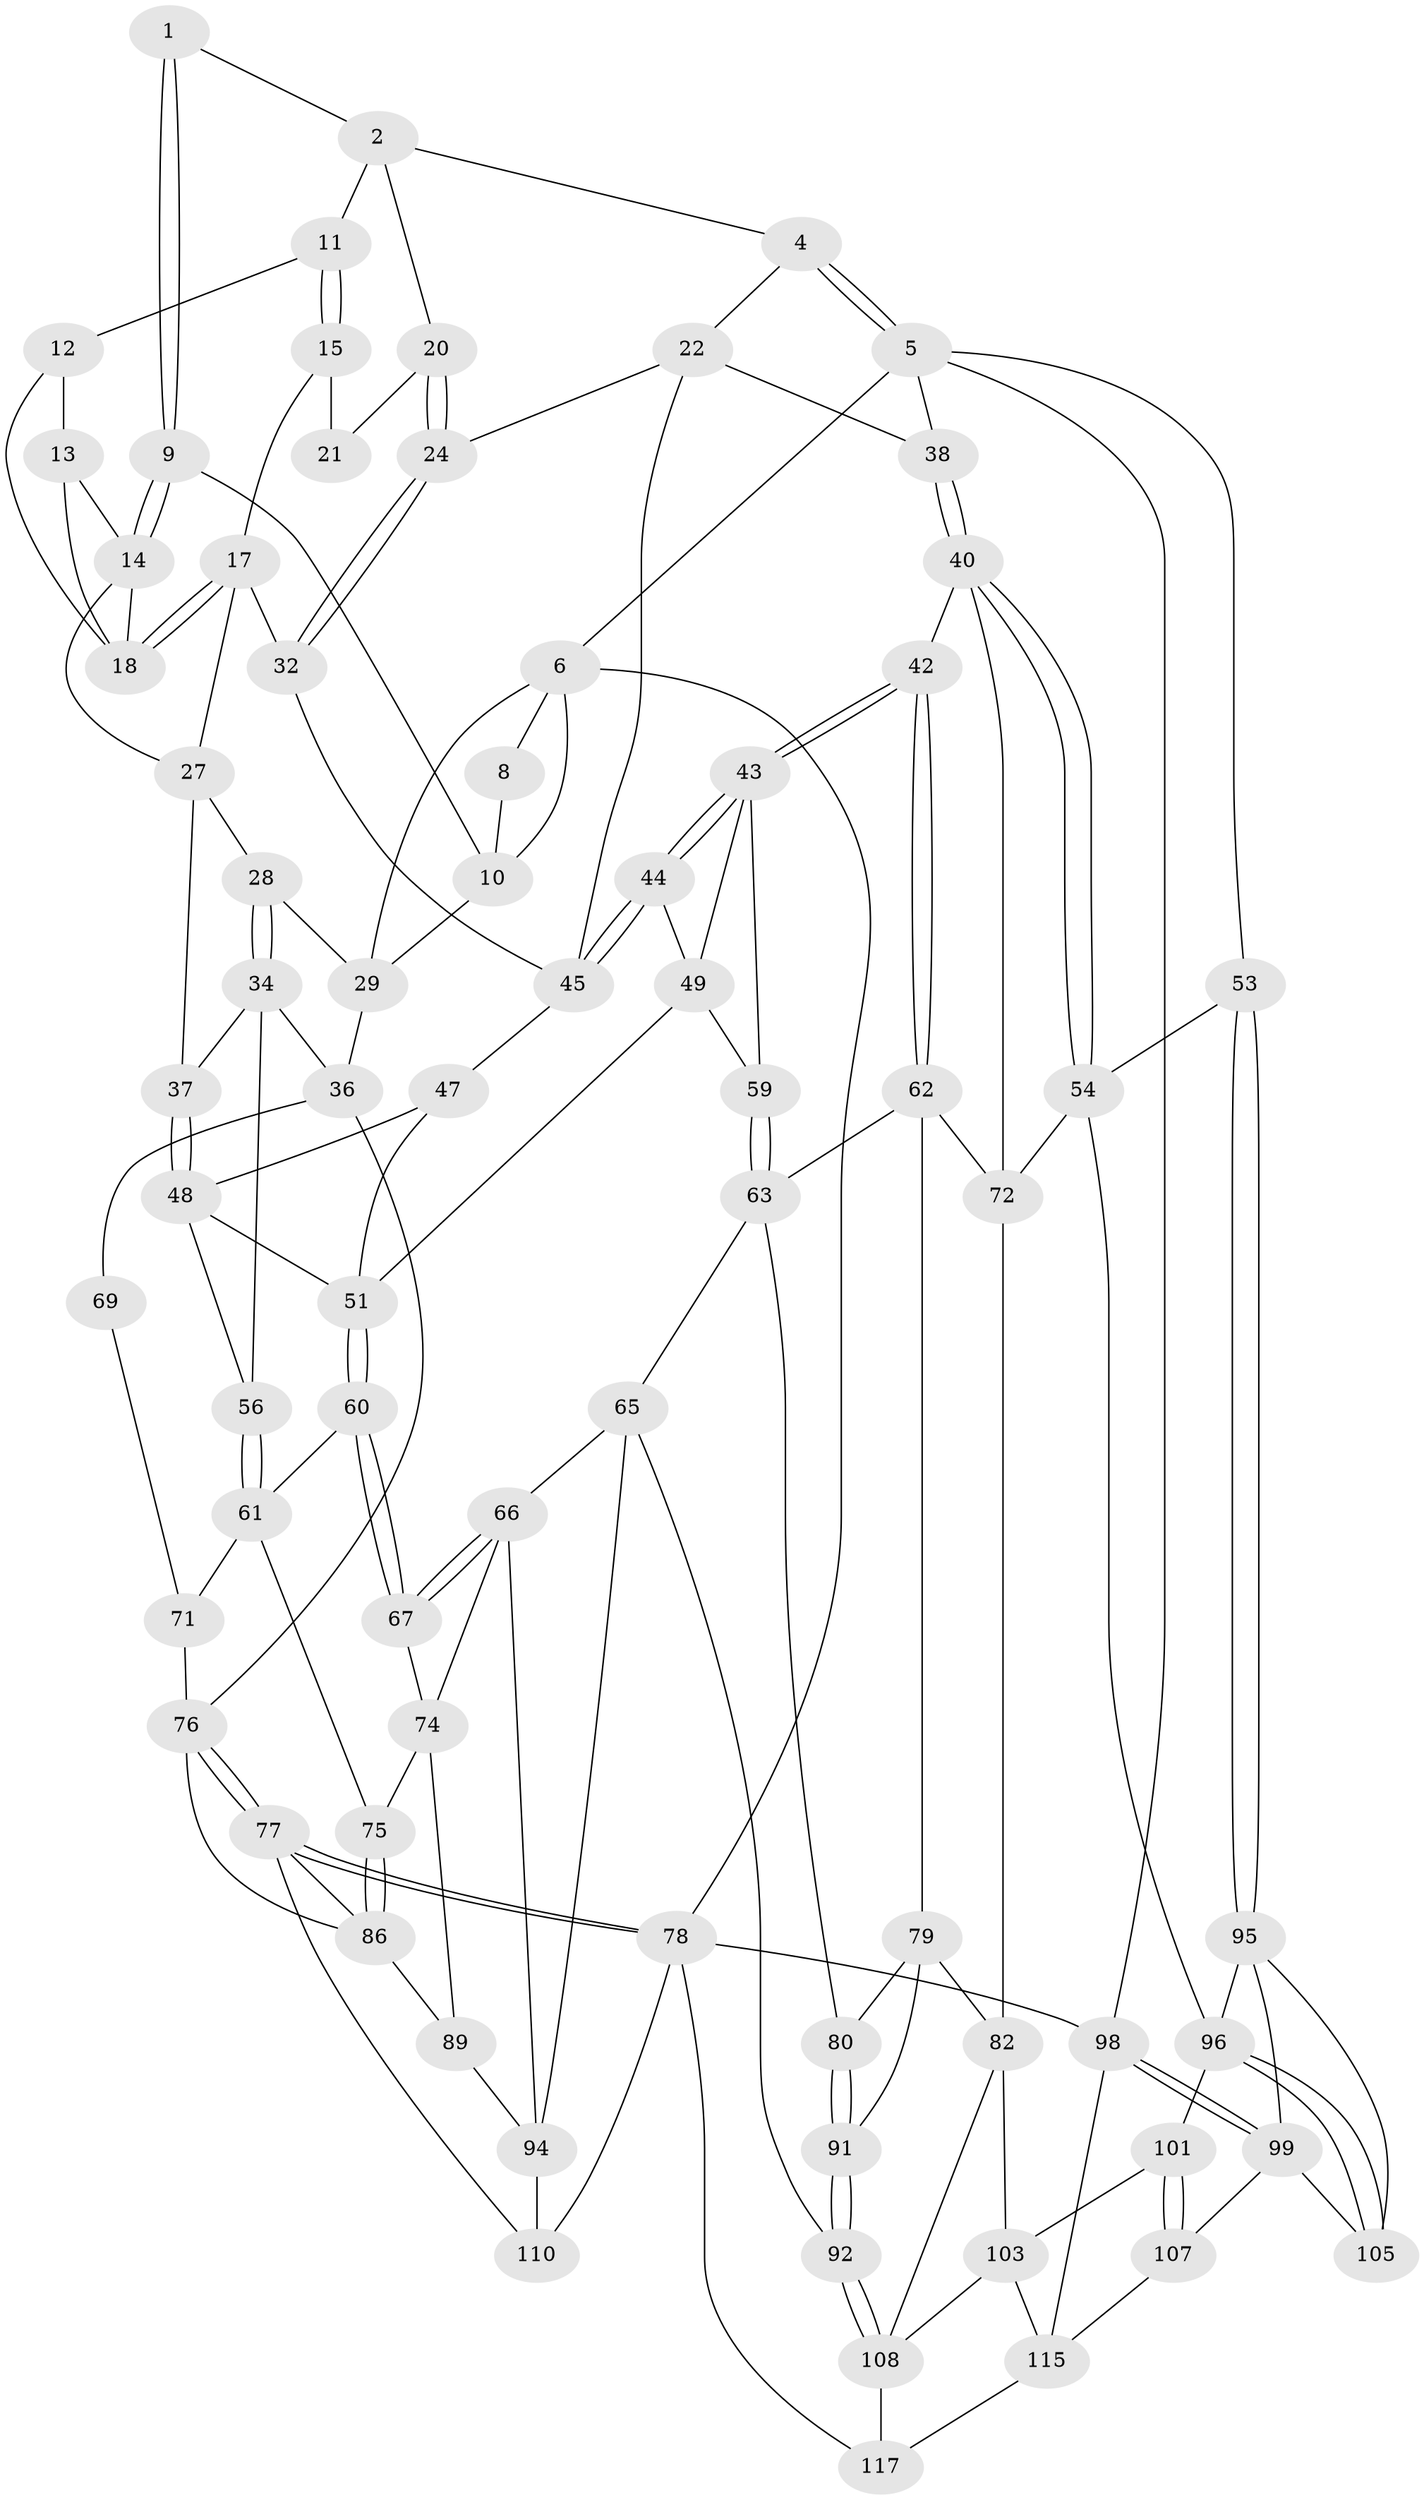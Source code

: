 // original degree distribution, {3: 0.025423728813559324, 4: 0.23728813559322035, 5: 0.5, 6: 0.23728813559322035}
// Generated by graph-tools (version 1.1) at 2025/11/02/27/25 16:11:54]
// undirected, 75 vertices, 162 edges
graph export_dot {
graph [start="1"]
  node [color=gray90,style=filled];
  1 [pos="+0.29285451378008115+0"];
  2 [pos="+0.37226878373668115+0",super="+3"];
  4 [pos="+0.7598513482230942+0"];
  5 [pos="+1+0",super="+39"];
  6 [pos="+0+0",super="+7"];
  8 [pos="+0.13349859102282688+0"];
  9 [pos="+0.2011783058095822+0.08817119798489909"];
  10 [pos="+0.18157973135787664+0.08520419877854567",super="+25"];
  11 [pos="+0.3649425232591884+0"];
  12 [pos="+0.3073021042791161+0.028412395191204795"];
  13 [pos="+0.23741393491464075+0.08255848446793533"];
  14 [pos="+0.2105901831667621+0.09250504729576146",super="+26"];
  15 [pos="+0.3716936278756499+0",super="+16"];
  17 [pos="+0.3731344882275802+0.20872737987886697",super="+30"];
  18 [pos="+0.3073651537272091+0.15233509832577374",super="+19"];
  20 [pos="+0.5819642628411104+0.11821683931665457"];
  21 [pos="+0.5349592282146952+0.12092314248750094"];
  22 [pos="+0.7614428732454863+0.2412479663931562",super="+23"];
  24 [pos="+0.5885024743402401+0.1373014018795445"];
  27 [pos="+0.19336886783657836+0.2239556876265694",super="+31"];
  28 [pos="+0.1402078463318804+0.2248971091405882"];
  29 [pos="+0.10098845500842786+0.1722893941284113",super="+33"];
  32 [pos="+0.4286545906942106+0.3134307552954863"];
  34 [pos="+0.08100575068927711+0.36362848119790525",super="+35"];
  36 [pos="+0+0.401840464096897",super="+68"];
  37 [pos="+0.19846041695891856+0.42862705447973715"];
  38 [pos="+0.78925667215138+0.2494118162033186"];
  40 [pos="+0.8822510148721636+0.5555923084610225",super="+41"];
  42 [pos="+0.6820489074105968+0.5020438343152357"];
  43 [pos="+0.6745875996816509+0.4961026765242599",super="+58"];
  44 [pos="+0.5894527390263121+0.3932744598023262"];
  45 [pos="+0.5891478625645619+0.39236853019869977",super="+46"];
  47 [pos="+0.40041437314894424+0.41145287741383285"];
  48 [pos="+0.2206547583374443+0.48523310795609753",super="+55"];
  49 [pos="+0.4964877117691669+0.5116101482015316",super="+50"];
  51 [pos="+0.41587042110278905+0.5508192449618015",super="+52"];
  53 [pos="+1+0.5836358782609081"];
  54 [pos="+0.9013575837776133+0.5669387564070207",super="+84"];
  56 [pos="+0.21276504222951578+0.5289620593131893",super="+57"];
  59 [pos="+0.5053829801325154+0.6379179348669007"];
  60 [pos="+0.3647092736695334+0.6327029468489793"];
  61 [pos="+0.21374701855807746+0.5648593260452175",super="+70"];
  62 [pos="+0.5751915907118295+0.6672455910749581",super="+73"];
  63 [pos="+0.5073276275422706+0.6449031563606512",super="+64"];
  65 [pos="+0.4316008004622077+0.718768991995353",super="+93"];
  66 [pos="+0.4264187508776465+0.7174842075498549",super="+90"];
  67 [pos="+0.36986377951320537+0.6882267188838296"];
  69 [pos="+0.021956329029263668+0.5729633770587036"];
  71 [pos="+0.16017985690551007+0.6588296143317414"];
  72 [pos="+0.6373723143728284+0.6964755795763442",super="+81"];
  74 [pos="+0.30635237430167744+0.7161790628142759",super="+88"];
  75 [pos="+0.26918252338624077+0.6966925183472902"];
  76 [pos="+0+0.7611902251194128",super="+85"];
  77 [pos="+0+1",super="+111"];
  78 [pos="+0+1",super="+118"];
  79 [pos="+0.5653748554571283+0.7413193148332888",super="+83"];
  80 [pos="+0.5363904015064467+0.7583257812839469"];
  82 [pos="+0.7029694338191187+0.793394107267655",super="+104"];
  86 [pos="+0.17878081319097472+0.8282156411817874",super="+87"];
  89 [pos="+0.19921063586801344+0.8293981348009191"];
  91 [pos="+0.5068577144623851+0.8589374701075286"];
  92 [pos="+0.4876033095105974+0.8887828474950553"];
  94 [pos="+0.37222842998468036+0.8930934772632344",super="+109"];
  95 [pos="+1+0.5952134724142991",super="+100"];
  96 [pos="+0.8372914090553661+0.8492059023455104",super="+97"];
  98 [pos="+1+1"];
  99 [pos="+1+1",super="+106"];
  101 [pos="+0.7866782649810224+0.896014706122005",super="+102"];
  103 [pos="+0.7014417511162817+0.8772025965565678",super="+113"];
  105 [pos="+0.8603544068878856+0.8808041127032696"];
  107 [pos="+0.8345771244508706+0.9387127393123045",super="+112"];
  108 [pos="+0.5462526994883602+0.9534772013628015",super="+114"];
  110 [pos="+0.25399638878640696+1"];
  115 [pos="+0.7742370254005644+1",super="+116"];
  117 [pos="+0.5770933804351187+1"];
  1 -- 2;
  1 -- 9;
  1 -- 9;
  2 -- 11;
  2 -- 4;
  2 -- 20;
  4 -- 5;
  4 -- 5;
  4 -- 22;
  5 -- 6;
  5 -- 98;
  5 -- 53;
  5 -- 38;
  6 -- 78;
  6 -- 29;
  6 -- 8;
  6 -- 10;
  8 -- 10;
  9 -- 10;
  9 -- 14;
  9 -- 14;
  10 -- 29;
  11 -- 12;
  11 -- 15;
  11 -- 15;
  12 -- 13;
  12 -- 18;
  13 -- 14;
  13 -- 18;
  14 -- 18;
  14 -- 27;
  15 -- 21 [weight=2];
  15 -- 17;
  17 -- 18;
  17 -- 18;
  17 -- 32;
  17 -- 27;
  20 -- 21;
  20 -- 24;
  20 -- 24;
  22 -- 38;
  22 -- 24;
  22 -- 45;
  24 -- 32;
  24 -- 32;
  27 -- 28;
  27 -- 37;
  28 -- 29;
  28 -- 34;
  28 -- 34;
  29 -- 36;
  32 -- 45;
  34 -- 37;
  34 -- 36;
  34 -- 56;
  36 -- 69;
  36 -- 76;
  37 -- 48;
  37 -- 48;
  38 -- 40;
  38 -- 40;
  40 -- 54;
  40 -- 54;
  40 -- 42;
  40 -- 72;
  42 -- 43;
  42 -- 43;
  42 -- 62;
  42 -- 62;
  43 -- 44;
  43 -- 44;
  43 -- 49;
  43 -- 59;
  44 -- 45;
  44 -- 45;
  44 -- 49;
  45 -- 47;
  47 -- 48;
  47 -- 51;
  48 -- 56;
  48 -- 51;
  49 -- 59;
  49 -- 51;
  51 -- 60;
  51 -- 60;
  53 -- 54;
  53 -- 95;
  53 -- 95;
  54 -- 96;
  54 -- 72;
  56 -- 61;
  56 -- 61;
  59 -- 63;
  59 -- 63;
  60 -- 61;
  60 -- 67;
  60 -- 67;
  61 -- 75;
  61 -- 71;
  62 -- 63;
  62 -- 72;
  62 -- 79;
  63 -- 80;
  63 -- 65;
  65 -- 66;
  65 -- 92;
  65 -- 94;
  66 -- 67;
  66 -- 67;
  66 -- 74;
  66 -- 94;
  67 -- 74;
  69 -- 71;
  71 -- 76;
  72 -- 82;
  74 -- 75;
  74 -- 89;
  75 -- 86;
  75 -- 86;
  76 -- 77;
  76 -- 77;
  76 -- 86;
  77 -- 78;
  77 -- 78;
  77 -- 110;
  77 -- 86;
  78 -- 98;
  78 -- 117;
  78 -- 110;
  79 -- 80;
  79 -- 82;
  79 -- 91;
  80 -- 91;
  80 -- 91;
  82 -- 108;
  82 -- 103;
  86 -- 89;
  89 -- 94;
  91 -- 92;
  91 -- 92;
  92 -- 108;
  92 -- 108;
  94 -- 110;
  95 -- 96;
  95 -- 105;
  95 -- 99;
  96 -- 105;
  96 -- 105;
  96 -- 101;
  98 -- 99;
  98 -- 99;
  98 -- 115;
  99 -- 107;
  99 -- 105;
  101 -- 107 [weight=2];
  101 -- 107;
  101 -- 103;
  103 -- 115;
  103 -- 108;
  107 -- 115;
  108 -- 117;
  115 -- 117;
}
